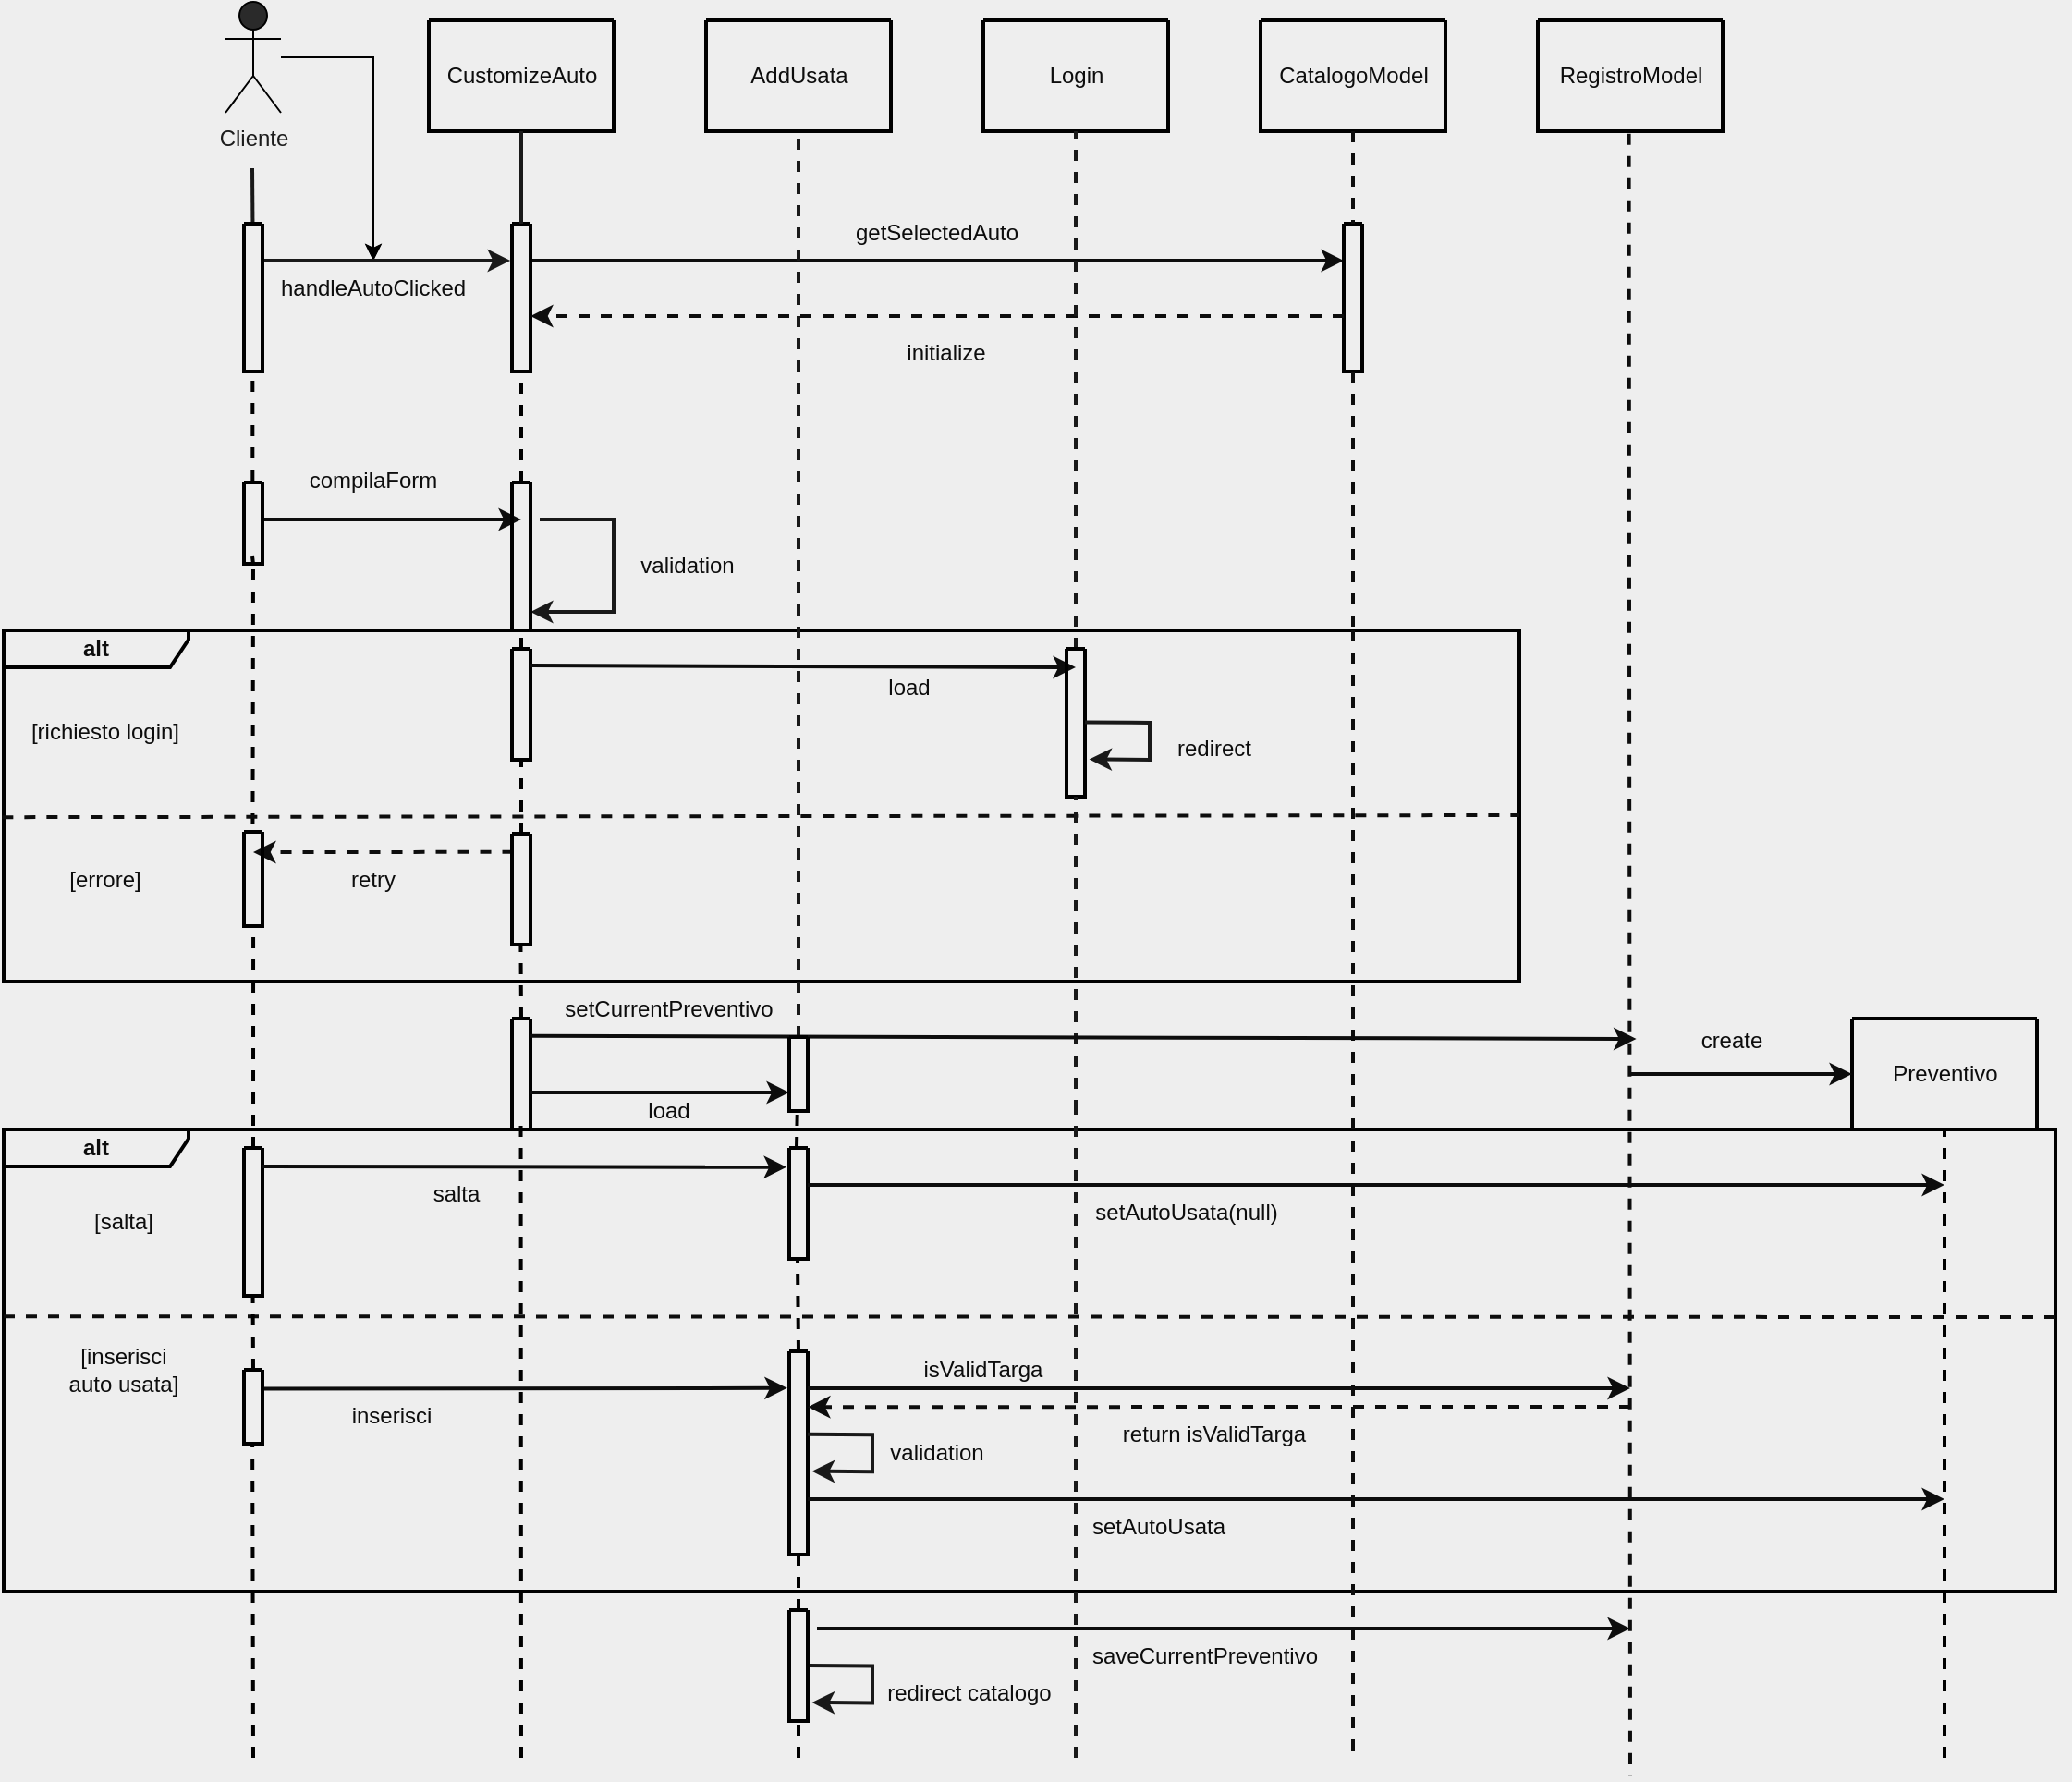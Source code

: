 <mxfile version="20.5.3" type="embed"><diagram id="ERxrzM34JgP0kjhDalQf" name="Page-1"><mxGraphModel dx="1129" dy="551" grid="1" gridSize="10" guides="1" tooltips="1" connect="1" arrows="1" fold="1" page="0" pageScale="1" pageWidth="827" pageHeight="1169" background="#EEEEEE" math="0" shadow="0"><root><mxCell id="0"/><mxCell id="1" parent="0"/><mxCell id="461" value="&lt;b&gt;alt&lt;/b&gt;" style="shape=umlFrame;whiteSpace=wrap;html=1;labelBackgroundColor=none;strokeColor=#000000;strokeWidth=2;fontColor=#0D0D0D;fillColor=none;width=100;height=20;" parent="1" vertex="1"><mxGeometry x="-200" y="660" width="1110" height="250" as="geometry"/></mxCell><mxCell id="379" value="&lt;b&gt;alt&lt;/b&gt;" style="shape=umlFrame;whiteSpace=wrap;html=1;labelBackgroundColor=none;strokeColor=#000000;strokeWidth=2;fontColor=#0D0D0D;fillColor=none;width=100;height=20;" parent="1" vertex="1"><mxGeometry x="-200" y="390" width="820" height="190" as="geometry"/></mxCell><mxCell id="498" value="" style="edgeStyle=orthogonalEdgeStyle;rounded=0;orthogonalLoop=1;jettySize=auto;html=1;" parent="1" source="224" target="237" edge="1"><mxGeometry relative="1" as="geometry"/></mxCell><mxCell id="499" value="" style="edgeStyle=orthogonalEdgeStyle;rounded=0;orthogonalLoop=1;jettySize=auto;html=1;" parent="1" source="224" target="237" edge="1"><mxGeometry relative="1" as="geometry"/></mxCell><mxCell id="224" value="Cliente" style="shape=umlActor;verticalLabelPosition=bottom;verticalAlign=top;html=1;outlineConnect=0;fillColor=#2A2A2A;strokeColor=#000000;fontColor=#1C1C1C;" parent="1" vertex="1"><mxGeometry x="-80" y="50" width="30" height="60" as="geometry"/></mxCell><mxCell id="225" value="" style="endArrow=none;html=1;rounded=0;fontColor=#0D0D0D;strokeColor=#191919;strokeWidth=2;" parent="1" edge="1"><mxGeometry width="50" height="50" relative="1" as="geometry"><mxPoint x="-65.269" y="170" as="sourcePoint"/><mxPoint x="-65.5" y="140" as="targetPoint"/></mxGeometry></mxCell><mxCell id="228" value="" style="swimlane;startSize=0;strokeColor=#000000;fontColor=#0D0D0D;fillColor=#2A2A2A;strokeWidth=2;" parent="1" vertex="1"><mxGeometry x="30" y="60" width="100" height="60" as="geometry"/></mxCell><mxCell id="230" value="CustomizeAuto" style="text;html=1;align=center;verticalAlign=middle;resizable=0;points=[];autosize=1;strokeColor=none;fillColor=none;fontColor=#0D0D0D;" parent="228" vertex="1"><mxGeometry y="15" width="100" height="30" as="geometry"/></mxCell><mxCell id="231" value="" style="swimlane;startSize=0;strokeColor=#000000;fontColor=#0D0D0D;fillColor=#2A2A2A;strokeWidth=2;" parent="1" vertex="1"><mxGeometry x="180" y="60" width="100" height="60" as="geometry"/></mxCell><mxCell id="232" value="AddUsata" style="text;html=1;align=center;verticalAlign=middle;resizable=0;points=[];autosize=1;strokeColor=none;fillColor=none;fontColor=#0D0D0D;" parent="231" vertex="1"><mxGeometry x="10" y="15" width="80" height="30" as="geometry"/></mxCell><mxCell id="234" value="" style="endArrow=classic;html=1;rounded=0;strokeColor=#191919;strokeWidth=2;fontColor=#0D0D0D;entryX=-0.092;entryY=0.25;entryDx=0;entryDy=0;entryPerimeter=0;" parent="1" target="266" edge="1"><mxGeometry width="50" height="50" relative="1" as="geometry"><mxPoint x="-60" y="190" as="sourcePoint"/><mxPoint x="80" y="190" as="targetPoint"/></mxGeometry></mxCell><mxCell id="237" value="handleAutoClicked" style="text;html=1;strokeColor=none;fillColor=none;align=center;verticalAlign=middle;whiteSpace=wrap;rounded=0;labelBackgroundColor=none;strokeWidth=2;fontColor=#0D0D0D;" parent="1" vertex="1"><mxGeometry x="-30" y="190" width="60" height="30" as="geometry"/></mxCell><mxCell id="299" style="edgeStyle=orthogonalEdgeStyle;rounded=0;orthogonalLoop=1;jettySize=auto;html=1;exitX=1;exitY=0.25;exitDx=0;exitDy=0;strokeColor=#0D0D0D;strokeWidth=2;endArrow=classic;endFill=1;entryX=0;entryY=0.25;entryDx=0;entryDy=0;" parent="1" source="266" target="298" edge="1"><mxGeometry relative="1" as="geometry"/></mxCell><mxCell id="266" value="" style="swimlane;startSize=0;labelBackgroundColor=none;strokeColor=#000000;strokeWidth=2;fontColor=#0D0D0D;fillColor=#2A2A2A;" parent="1" vertex="1"><mxGeometry x="75" y="170" width="10" height="80" as="geometry"/></mxCell><mxCell id="267" value="" style="endArrow=none;html=1;rounded=0;fontColor=#0D0D0D;strokeColor=#191919;strokeWidth=2;entryX=0.5;entryY=1;entryDx=0;entryDy=0;" parent="1" target="228" edge="1"><mxGeometry width="50" height="50" relative="1" as="geometry"><mxPoint x="80" y="170" as="sourcePoint"/><mxPoint x="79.76" y="150" as="targetPoint"/></mxGeometry></mxCell><mxCell id="269" value="" style="endArrow=none;html=1;rounded=0;fontColor=#0D0D0D;strokeColor=#191919;strokeWidth=2;dashed=1;entryX=0.5;entryY=1;entryDx=0;entryDy=0;exitX=0.5;exitY=0;exitDx=0;exitDy=0;" parent="1" source="456" target="231" edge="1"><mxGeometry width="50" height="50" relative="1" as="geometry"><mxPoint x="230" y="560" as="sourcePoint"/><mxPoint x="229.69" y="150.0" as="targetPoint"/></mxGeometry></mxCell><mxCell id="271" value="" style="endArrow=none;dashed=1;html=1;rounded=0;entryX=0.5;entryY=1;entryDx=0;entryDy=0;strokeWidth=2;strokeColor=#000000;" parent="1" target="399" edge="1"><mxGeometry width="50" height="50" relative="1" as="geometry"><mxPoint x="80" y="400" as="sourcePoint"/><mxPoint x="120" y="290" as="targetPoint"/><Array as="points"><mxPoint x="80" y="400"/></Array></mxGeometry></mxCell><mxCell id="274" value="" style="endArrow=none;dashed=1;html=1;rounded=0;exitX=0.622;exitY=0;exitDx=0;exitDy=0;exitPerimeter=0;strokeWidth=2;strokeColor=#000000;entryX=0.5;entryY=1;entryDx=0;entryDy=0;" parent="1" target="403" edge="1"><mxGeometry width="50" height="50" relative="1" as="geometry"><mxPoint x="-65.48" y="350" as="sourcePoint"/><mxPoint x="-65" y="170" as="targetPoint"/></mxGeometry></mxCell><mxCell id="275" value="" style="endArrow=none;dashed=1;html=1;rounded=0;entryX=0.5;entryY=1;entryDx=0;entryDy=0;strokeWidth=2;strokeColor=#000000;" parent="1" target="403" edge="1"><mxGeometry width="50" height="50" relative="1" as="geometry"><mxPoint x="-65.28" y="495" as="sourcePoint"/><mxPoint x="-65.48" y="355" as="targetPoint"/></mxGeometry></mxCell><mxCell id="288" value="" style="swimlane;startSize=0;strokeColor=#000000;fontColor=#0D0D0D;fillColor=#2A2A2A;strokeWidth=2;" parent="1" vertex="1"><mxGeometry x="330" y="60" width="100" height="60" as="geometry"/></mxCell><mxCell id="289" value="Login" style="text;html=1;align=center;verticalAlign=middle;resizable=0;points=[];autosize=1;strokeColor=none;fillColor=none;fontColor=#0D0D0D;" parent="288" vertex="1"><mxGeometry x="25" y="15" width="50" height="30" as="geometry"/></mxCell><mxCell id="297" style="edgeStyle=orthogonalEdgeStyle;rounded=0;orthogonalLoop=1;jettySize=auto;html=1;strokeColor=#0D0D0D;endArrow=none;endFill=0;dashed=1;strokeWidth=2;startArrow=none;" parent="1" edge="1"><mxGeometry relative="1" as="geometry"><mxPoint x="530" y="1000" as="targetPoint"/><mxPoint x="530" y="390" as="sourcePoint"/></mxGeometry></mxCell><mxCell id="290" value="" style="swimlane;startSize=0;strokeColor=#000000;fontColor=#0D0D0D;fillColor=#2A2A2A;strokeWidth=2;" parent="1" vertex="1"><mxGeometry x="480" y="60" width="100" height="60" as="geometry"/></mxCell><mxCell id="291" value="CatalogoModel" style="text;html=1;align=center;verticalAlign=middle;resizable=0;points=[];autosize=1;strokeColor=none;fillColor=none;fontColor=#0D0D0D;" parent="290" vertex="1"><mxGeometry y="15" width="100" height="30" as="geometry"/></mxCell><mxCell id="298" value="" style="swimlane;startSize=0;labelBackgroundColor=none;strokeColor=#000000;strokeWidth=2;fontColor=#0D0D0D;fillColor=#2A2A2A;" parent="1" vertex="1"><mxGeometry x="525" y="170" width="10" height="80" as="geometry"/></mxCell><mxCell id="302" value="" style="edgeStyle=orthogonalEdgeStyle;rounded=0;orthogonalLoop=1;jettySize=auto;html=1;strokeColor=#0D0D0D;endArrow=none;endFill=0;dashed=1;strokeWidth=2;" parent="1" source="290" target="298" edge="1"><mxGeometry relative="1" as="geometry"><mxPoint x="530" y="150" as="sourcePoint"/><mxPoint x="530" y="480" as="targetPoint"/></mxGeometry></mxCell><mxCell id="311" style="edgeStyle=orthogonalEdgeStyle;rounded=0;orthogonalLoop=1;jettySize=auto;html=1;exitX=1;exitY=0.25;exitDx=0;exitDy=0;dashed=1;strokeColor=#0D0D0D;strokeWidth=2;endArrow=classic;endFill=1;" parent="1" edge="1"><mxGeometry relative="1" as="geometry"><mxPoint x="525" y="220" as="sourcePoint"/><mxPoint x="85" y="220" as="targetPoint"/></mxGeometry></mxCell><mxCell id="320" value="getSelectedAuto" style="text;html=1;strokeColor=none;fillColor=none;align=center;verticalAlign=middle;whiteSpace=wrap;rounded=0;labelBackgroundColor=none;strokeWidth=2;fontColor=#0D0D0D;" parent="1" vertex="1"><mxGeometry x="275" y="160" width="60" height="30" as="geometry"/></mxCell><mxCell id="321" value="initialize" style="text;html=1;strokeColor=none;fillColor=none;align=center;verticalAlign=middle;whiteSpace=wrap;rounded=0;labelBackgroundColor=none;strokeWidth=2;fontColor=#0D0D0D;" parent="1" vertex="1"><mxGeometry x="250" y="230" width="120" height="20" as="geometry"/></mxCell><mxCell id="324" value="" style="endArrow=classic;html=1;rounded=0;strokeColor=#0D0D0D;strokeWidth=2;" parent="1" edge="1"><mxGeometry width="50" height="50" relative="1" as="geometry"><mxPoint x="-60" y="330" as="sourcePoint"/><mxPoint x="80" y="330" as="targetPoint"/></mxGeometry></mxCell><mxCell id="325" value="compilaForm" style="text;html=1;strokeColor=none;fillColor=none;align=center;verticalAlign=middle;whiteSpace=wrap;rounded=0;labelBackgroundColor=none;strokeWidth=2;fontColor=#0D0D0D;" parent="1" vertex="1"><mxGeometry x="-30" y="294" width="60" height="30" as="geometry"/></mxCell><mxCell id="357" value="" style="endArrow=none;html=1;rounded=0;fontColor=#0D0D0D;strokeColor=#191919;strokeWidth=2;dashed=1;entryX=0.5;entryY=1;entryDx=0;entryDy=0;startArrow=none;" parent="1" source="439" target="288" edge="1"><mxGeometry width="50" height="50" relative="1" as="geometry"><mxPoint x="380" y="650" as="sourcePoint"/><mxPoint x="379.52" y="150" as="targetPoint"/></mxGeometry></mxCell><mxCell id="376" value="" style="endArrow=classic;html=1;rounded=0;strokeColor=#191919;strokeWidth=2;fontColor=#0D0D0D;" parent="1" edge="1"><mxGeometry width="50" height="50" relative="1" as="geometry"><mxPoint x="90" y="330" as="sourcePoint"/><mxPoint x="85" y="380" as="targetPoint"/><Array as="points"><mxPoint x="130" y="330"/><mxPoint x="130" y="380"/></Array></mxGeometry></mxCell><mxCell id="377" value="validation" style="text;html=1;strokeColor=none;fillColor=none;align=center;verticalAlign=middle;whiteSpace=wrap;rounded=0;labelBackgroundColor=none;strokeWidth=2;fontColor=#0D0D0D;" parent="1" vertex="1"><mxGeometry x="110" y="340" width="120" height="30" as="geometry"/></mxCell><mxCell id="380" value="" style="endArrow=none;html=1;rounded=0;dashed=1;strokeColor=#0D0D0D;strokeWidth=2;exitX=-0.001;exitY=0.532;exitDx=0;exitDy=0;exitPerimeter=0;" parent="1" source="379" edge="1"><mxGeometry width="50" height="50" relative="1" as="geometry"><mxPoint x="368.44" y="310" as="sourcePoint"/><mxPoint x="620" y="490" as="targetPoint"/></mxGeometry></mxCell><mxCell id="382" value="[errore]" style="text;html=1;strokeColor=none;fillColor=none;align=center;verticalAlign=middle;whiteSpace=wrap;rounded=0;labelBackgroundColor=none;strokeWidth=2;fontColor=#0D0D0D;" parent="1" vertex="1"><mxGeometry x="-180" y="524.5" width="70" as="geometry"/></mxCell><mxCell id="383" value="" style="endArrow=classic;html=1;rounded=0;dashed=1;strokeColor=#0D0D0D;strokeWidth=2;exitX=0.076;exitY=0.165;exitDx=0;exitDy=0;exitPerimeter=0;" parent="1" source="407" edge="1"><mxGeometry width="50" height="50" relative="1" as="geometry"><mxPoint x="85" y="510" as="sourcePoint"/><mxPoint x="-65" y="510" as="targetPoint"/></mxGeometry></mxCell><mxCell id="384" value="retry" style="text;html=1;strokeColor=none;fillColor=none;align=center;verticalAlign=middle;whiteSpace=wrap;rounded=0;labelBackgroundColor=none;strokeWidth=2;fontColor=#0D0D0D;" parent="1" vertex="1"><mxGeometry x="-30" y="509.5" width="60" height="30" as="geometry"/></mxCell><mxCell id="386" value="[richiesto login]" style="text;html=1;strokeColor=none;fillColor=none;align=center;verticalAlign=middle;whiteSpace=wrap;rounded=0;labelBackgroundColor=none;strokeWidth=2;fontColor=#0D0D0D;" parent="1" vertex="1"><mxGeometry x="-190" y="433" width="90" height="24" as="geometry"/></mxCell><mxCell id="398" value="" style="swimlane;startSize=0;labelBackgroundColor=none;strokeColor=#000000;strokeWidth=2;fontColor=#0D0D0D;fillColor=#FFFFFF;" parent="1" vertex="1"><mxGeometry x="75" y="400" width="10" height="60" as="geometry"/></mxCell><mxCell id="399" value="" style="swimlane;startSize=0;labelBackgroundColor=none;strokeColor=#000000;strokeWidth=2;fontColor=#0D0D0D;fillColor=#2A2A2A;" parent="1" vertex="1"><mxGeometry x="75" y="310" width="10" height="80" as="geometry"/></mxCell><mxCell id="401" value="" style="endArrow=none;dashed=1;html=1;rounded=0;exitX=0.5;exitY=0;exitDx=0;exitDy=0;strokeWidth=2;strokeColor=#000000;entryX=0.5;entryY=1;entryDx=0;entryDy=0;" parent="1" source="399" target="266" edge="1"><mxGeometry width="50" height="50" relative="1" as="geometry"><mxPoint x="-55.48" y="360" as="sourcePoint"/><mxPoint x="-55" y="180" as="targetPoint"/></mxGeometry></mxCell><mxCell id="402" value="" style="swimlane;startSize=0;labelBackgroundColor=none;strokeColor=#000000;strokeWidth=2;fontColor=#0D0D0D;fillColor=#2A2A2A;" parent="1" vertex="1"><mxGeometry x="-70" y="170" width="10" height="80" as="geometry"/></mxCell><mxCell id="403" value="" style="swimlane;startSize=0;labelBackgroundColor=none;strokeColor=#000000;strokeWidth=2;fontColor=#0D0D0D;fillColor=#2A2A2A;" parent="1" vertex="1"><mxGeometry x="-70" y="310" width="10" height="44" as="geometry"/></mxCell><mxCell id="404" value="" style="endArrow=none;dashed=1;html=1;rounded=0;exitX=0.5;exitY=0;exitDx=0;exitDy=0;strokeWidth=2;strokeColor=#000000;entryX=0.5;entryY=1;entryDx=0;entryDy=0;" parent="1" edge="1"><mxGeometry width="50" height="50" relative="1" as="geometry"><mxPoint x="-65.34" y="309" as="sourcePoint"/><mxPoint x="-65.34" y="249" as="targetPoint"/></mxGeometry></mxCell><mxCell id="406" value="" style="endArrow=none;dashed=1;html=1;rounded=0;entryX=0.5;entryY=1;entryDx=0;entryDy=0;strokeWidth=2;strokeColor=#000000;" parent="1" target="398" edge="1"><mxGeometry width="50" height="50" relative="1" as="geometry"><mxPoint x="80" y="500" as="sourcePoint"/><mxPoint x="-55" y="364" as="targetPoint"/></mxGeometry></mxCell><mxCell id="407" value="" style="swimlane;startSize=0;labelBackgroundColor=none;strokeColor=#000000;strokeWidth=2;fontColor=#0D0D0D;fillColor=#FFFFFF;" parent="1" vertex="1"><mxGeometry x="75" y="500" width="10" height="60" as="geometry"/></mxCell><mxCell id="417" value="" style="endArrow=none;dashed=1;html=1;rounded=0;entryX=0.5;entryY=1;entryDx=0;entryDy=0;strokeWidth=2;strokeColor=#000000;startArrow=none;exitX=0.5;exitY=0;exitDx=0;exitDy=0;" parent="1" source="436" edge="1"><mxGeometry width="50" height="50" relative="1" as="geometry"><mxPoint x="80" y="960" as="sourcePoint"/><mxPoint x="79.72" y="560" as="targetPoint"/></mxGeometry></mxCell><mxCell id="422" value="" style="edgeStyle=orthogonalEdgeStyle;rounded=0;orthogonalLoop=1;jettySize=auto;html=1;strokeColor=#0D0D0D;endArrow=none;endFill=0;dashed=1;strokeWidth=2;startArrow=none;" parent="1" source="298" edge="1"><mxGeometry relative="1" as="geometry"><mxPoint x="530" y="250" as="sourcePoint"/><mxPoint x="530" y="389" as="targetPoint"/></mxGeometry></mxCell><mxCell id="427" value="" style="endArrow=classic;html=1;rounded=0;strokeColor=#191919;strokeWidth=2;fontColor=#0D0D0D;exitX=1.133;exitY=0.391;exitDx=0;exitDy=0;exitPerimeter=0;entryX=1.229;entryY=0.999;entryDx=0;entryDy=0;entryPerimeter=0;" parent="1" edge="1"><mxGeometry width="50" height="50" relative="1" as="geometry"><mxPoint x="235.0" y="950" as="sourcePoint"/><mxPoint x="237.29" y="969.98" as="targetPoint"/><Array as="points"><mxPoint x="270" y="950.26"/><mxPoint x="270" y="970.26"/></Array></mxGeometry></mxCell><mxCell id="428" value="" style="endArrow=none;html=1;rounded=0;fontColor=#0D0D0D;strokeColor=#191919;strokeWidth=2;dashed=1;" parent="1" edge="1"><mxGeometry width="50" height="50" relative="1" as="geometry"><mxPoint x="380" y="1000" as="sourcePoint"/><mxPoint x="380" y="650" as="targetPoint"/><Array as="points"/></mxGeometry></mxCell><mxCell id="430" value="" style="swimlane;startSize=0;strokeColor=#000000;fontColor=#0D0D0D;fillColor=#2A2A2A;strokeWidth=2;" parent="1" vertex="1"><mxGeometry x="630" y="60" width="100" height="60" as="geometry"/></mxCell><mxCell id="431" value="RegistroModel" style="text;html=1;align=center;verticalAlign=middle;resizable=0;points=[];autosize=1;strokeColor=none;fillColor=none;fontColor=#0D0D0D;" parent="430" vertex="1"><mxGeometry y="15" width="100" height="30" as="geometry"/></mxCell><mxCell id="436" value="" style="swimlane;startSize=0;labelBackgroundColor=none;strokeColor=#000000;strokeWidth=2;fontColor=#0D0D0D;fillColor=#FFFFFF;" parent="1" vertex="1"><mxGeometry x="75" y="600" width="10" height="60" as="geometry"/></mxCell><mxCell id="437" value="" style="endArrow=classic;html=1;rounded=0;strokeColor=#0D0D0D;strokeWidth=2;" parent="1" edge="1"><mxGeometry width="50" height="50" relative="1" as="geometry"><mxPoint x="85" y="409" as="sourcePoint"/><mxPoint x="380" y="410" as="targetPoint"/></mxGeometry></mxCell><mxCell id="438" value="load" style="text;html=1;strokeColor=none;fillColor=none;align=center;verticalAlign=middle;whiteSpace=wrap;rounded=0;labelBackgroundColor=none;strokeWidth=2;fontColor=#0D0D0D;" parent="1" vertex="1"><mxGeometry x="245" y="409" width="90" height="24" as="geometry"/></mxCell><mxCell id="439" value="" style="swimlane;startSize=0;labelBackgroundColor=none;strokeColor=#000000;strokeWidth=2;fontColor=#0D0D0D;fillColor=#2A2A2A;" parent="1" vertex="1"><mxGeometry x="375" y="400" width="10" height="80" as="geometry"/></mxCell><mxCell id="440" value="" style="endArrow=none;html=1;rounded=0;fontColor=#0D0D0D;strokeColor=#191919;strokeWidth=2;dashed=1;entryX=0.5;entryY=1;entryDx=0;entryDy=0;" parent="1" target="439" edge="1"><mxGeometry width="50" height="50" relative="1" as="geometry"><mxPoint x="380" y="650" as="sourcePoint"/><mxPoint x="380" y="120" as="targetPoint"/></mxGeometry></mxCell><mxCell id="441" value="redirect" style="text;html=1;strokeColor=none;fillColor=none;align=center;verticalAlign=middle;whiteSpace=wrap;rounded=0;labelBackgroundColor=none;strokeWidth=2;fontColor=#0D0D0D;" parent="1" vertex="1"><mxGeometry x="420" y="448" width="70" height="12" as="geometry"/></mxCell><mxCell id="443" value="" style="swimlane;startSize=0;labelBackgroundColor=none;strokeColor=#000000;strokeWidth=2;fontColor=#0D0D0D;fillColor=#2A2A2A;" parent="1" vertex="1"><mxGeometry x="-70" y="499" width="10" height="51" as="geometry"/></mxCell><mxCell id="444" value="" style="endArrow=none;dashed=1;html=1;rounded=0;entryX=0.5;entryY=1;entryDx=0;entryDy=0;strokeWidth=2;strokeColor=#000000;startArrow=none;" parent="1" source="458" edge="1"><mxGeometry width="50" height="50" relative="1" as="geometry"><mxPoint x="-65.25" y="691" as="sourcePoint"/><mxPoint x="-64.97" y="550" as="targetPoint"/></mxGeometry></mxCell><mxCell id="446" value="" style="endArrow=classic;html=1;rounded=0;strokeColor=#0D0D0D;strokeWidth=2;exitX=0.985;exitY=0.157;exitDx=0;exitDy=0;exitPerimeter=0;" parent="1" source="436" edge="1"><mxGeometry width="50" height="50" relative="1" as="geometry"><mxPoint x="82.5" y="610" as="sourcePoint"/><mxPoint x="683.294" y="611" as="targetPoint"/></mxGeometry></mxCell><mxCell id="447" value="" style="edgeStyle=orthogonalEdgeStyle;rounded=0;orthogonalLoop=1;jettySize=auto;html=1;strokeColor=#0D0D0D;endArrow=none;endFill=0;dashed=1;strokeWidth=2;startArrow=none;exitX=0.493;exitY=1.022;exitDx=0;exitDy=0;exitPerimeter=0;" parent="1" source="430" edge="1"><mxGeometry relative="1" as="geometry"><mxPoint x="700.44" y="120" as="sourcePoint"/><mxPoint x="680" y="1010" as="targetPoint"/><Array as="points"><mxPoint x="679" y="130"/><mxPoint x="680" y="130"/><mxPoint x="680" y="1010"/></Array></mxGeometry></mxCell><mxCell id="448" value="setCurrentPreventivo" style="text;html=1;strokeColor=none;fillColor=none;align=center;verticalAlign=middle;whiteSpace=wrap;rounded=0;labelBackgroundColor=none;strokeWidth=2;fontColor=#0D0D0D;" parent="1" vertex="1"><mxGeometry x="100" y="580" width="120" height="30" as="geometry"/></mxCell><mxCell id="449" value="" style="swimlane;startSize=0;strokeColor=#000000;fontColor=#0D0D0D;fillColor=#2A2A2A;strokeWidth=2;" parent="1" vertex="1"><mxGeometry x="800" y="600" width="100" height="60" as="geometry"/></mxCell><mxCell id="450" value="Preventivo" style="text;html=1;align=center;verticalAlign=middle;resizable=0;points=[];autosize=1;strokeColor=none;fillColor=none;fontColor=#0D0D0D;" parent="449" vertex="1"><mxGeometry x="10" y="15" width="80" height="30" as="geometry"/></mxCell><mxCell id="451" value="" style="endArrow=classic;html=1;rounded=0;strokeColor=#0D0D0D;strokeWidth=2;entryX=0;entryY=0.5;entryDx=0;entryDy=0;" parent="1" target="449" edge="1"><mxGeometry width="50" height="50" relative="1" as="geometry"><mxPoint x="680" y="630" as="sourcePoint"/><mxPoint x="693.294" y="621" as="targetPoint"/></mxGeometry></mxCell><mxCell id="452" value="create" style="text;html=1;strokeColor=none;fillColor=none;align=center;verticalAlign=middle;whiteSpace=wrap;rounded=0;labelBackgroundColor=none;strokeWidth=2;fontColor=#0D0D0D;" parent="1" vertex="1"><mxGeometry x="690" y="600" width="90" height="24" as="geometry"/></mxCell><mxCell id="454" value="" style="endArrow=classic;html=1;rounded=0;strokeColor=#0D0D0D;strokeWidth=2;entryX=0;entryY=0.75;entryDx=0;entryDy=0;" parent="1" target="456" edge="1"><mxGeometry width="50" height="50" relative="1" as="geometry"><mxPoint x="85" y="640" as="sourcePoint"/><mxPoint x="230" y="640" as="targetPoint"/></mxGeometry></mxCell><mxCell id="455" value="load" style="text;html=1;strokeColor=none;fillColor=none;align=center;verticalAlign=middle;whiteSpace=wrap;rounded=0;labelBackgroundColor=none;strokeWidth=2;fontColor=#0D0D0D;" parent="1" vertex="1"><mxGeometry x="120" y="645" width="80" height="10" as="geometry"/></mxCell><mxCell id="456" value="" style="swimlane;startSize=0;labelBackgroundColor=none;strokeColor=#000000;strokeWidth=2;fontColor=#0D0D0D;fillColor=#2A2A2A;" parent="1" vertex="1"><mxGeometry x="225" y="610" width="10" height="40" as="geometry"/></mxCell><mxCell id="458" value="" style="swimlane;startSize=0;labelBackgroundColor=none;strokeColor=#000000;strokeWidth=2;fontColor=#0D0D0D;fillColor=#2A2A2A;" parent="1" vertex="1"><mxGeometry x="-70" y="670" width="10" height="80" as="geometry"/></mxCell><mxCell id="460" value="" style="endArrow=classic;html=1;rounded=0;strokeColor=#0D0D0D;strokeWidth=2;entryX=-0.146;entryY=0.173;entryDx=0;entryDy=0;entryPerimeter=0;" parent="1" target="464" edge="1"><mxGeometry width="50" height="50" relative="1" as="geometry"><mxPoint x="-60" y="680" as="sourcePoint"/><mxPoint x="80.52" y="680.08" as="targetPoint"/></mxGeometry></mxCell><mxCell id="462" value="" style="endArrow=none;html=1;rounded=0;dashed=1;strokeColor=#0D0D0D;strokeWidth=2;exitX=-0.001;exitY=0.532;exitDx=0;exitDy=0;exitPerimeter=0;entryX=1.005;entryY=0.406;entryDx=0;entryDy=0;entryPerimeter=0;" parent="1" target="461" edge="1"><mxGeometry width="50" height="50" relative="1" as="geometry"><mxPoint x="-200.0" y="761.08" as="sourcePoint"/><mxPoint x="640.84" y="760" as="targetPoint"/></mxGeometry></mxCell><mxCell id="463" value="[salta]" style="text;html=1;strokeColor=none;fillColor=none;align=center;verticalAlign=middle;whiteSpace=wrap;rounded=0;labelBackgroundColor=none;strokeWidth=2;fontColor=#0D0D0D;" parent="1" vertex="1"><mxGeometry x="-170" y="710" width="70" as="geometry"/></mxCell><mxCell id="464" value="" style="swimlane;startSize=0;labelBackgroundColor=none;strokeColor=#000000;strokeWidth=2;fontColor=#0D0D0D;fillColor=#2A2A2A;" parent="1" vertex="1"><mxGeometry x="225" y="670" width="10" height="60" as="geometry"/></mxCell><mxCell id="465" value="" style="endArrow=none;dashed=1;html=1;rounded=0;entryX=0.5;entryY=1;entryDx=0;entryDy=0;strokeWidth=2;strokeColor=#000000;startArrow=none;" parent="1" edge="1"><mxGeometry width="50" height="50" relative="1" as="geometry"><mxPoint x="229" y="670" as="sourcePoint"/><mxPoint x="229.38" y="650" as="targetPoint"/></mxGeometry></mxCell><mxCell id="466" value="salta" style="text;html=1;strokeColor=none;fillColor=none;align=center;verticalAlign=middle;whiteSpace=wrap;rounded=0;labelBackgroundColor=none;strokeWidth=2;fontColor=#0D0D0D;" parent="1" vertex="1"><mxGeometry x="5" y="690" width="80" height="10" as="geometry"/></mxCell><mxCell id="469" value="" style="endArrow=classic;html=1;rounded=0;strokeColor=#0D0D0D;strokeWidth=2;entryX=-0.109;entryY=0.181;entryDx=0;entryDy=0;entryPerimeter=0;" parent="1" target="475" edge="1"><mxGeometry width="50" height="50" relative="1" as="geometry"><mxPoint x="-60" y="800.28" as="sourcePoint"/><mxPoint x="231" y="800.0" as="targetPoint"/></mxGeometry></mxCell><mxCell id="470" value="" style="endArrow=none;dashed=1;html=1;rounded=0;entryX=0.5;entryY=1;entryDx=0;entryDy=0;strokeWidth=2;strokeColor=#000000;startArrow=none;" parent="1" edge="1"><mxGeometry width="50" height="50" relative="1" as="geometry"><mxPoint x="-65" y="790" as="sourcePoint"/><mxPoint x="-65.23" y="750" as="targetPoint"/></mxGeometry></mxCell><mxCell id="471" value="" style="endArrow=none;dashed=1;html=1;rounded=0;entryX=0.5;entryY=1;entryDx=0;entryDy=0;strokeWidth=2;strokeColor=#000000;startArrow=none;" parent="1" edge="1"><mxGeometry width="50" height="50" relative="1" as="geometry"><mxPoint x="80" y="1000" as="sourcePoint"/><mxPoint x="79.77" y="655" as="targetPoint"/></mxGeometry></mxCell><mxCell id="472" value="" style="swimlane;startSize=0;labelBackgroundColor=none;strokeColor=#000000;strokeWidth=2;fontColor=#0D0D0D;fillColor=#2A2A2A;" parent="1" vertex="1"><mxGeometry x="-70" y="790" width="10" height="40" as="geometry"/></mxCell><mxCell id="473" value="[inserisci auto usata]" style="text;html=1;strokeColor=none;fillColor=none;align=center;verticalAlign=middle;whiteSpace=wrap;rounded=0;labelBackgroundColor=none;strokeWidth=2;fontColor=#0D0D0D;" parent="1" vertex="1"><mxGeometry x="-170" y="790" width="70" as="geometry"/></mxCell><mxCell id="474" value="" style="endArrow=none;dashed=1;html=1;rounded=0;entryX=0.5;entryY=1;entryDx=0;entryDy=0;strokeWidth=2;strokeColor=#000000;startArrow=none;exitX=0.5;exitY=0;exitDx=0;exitDy=0;" parent="1" source="475" edge="1"><mxGeometry width="50" height="50" relative="1" as="geometry"><mxPoint x="229.488" y="850" as="sourcePoint"/><mxPoint x="229.51" y="730" as="targetPoint"/></mxGeometry></mxCell><mxCell id="475" value="" style="swimlane;startSize=0;labelBackgroundColor=none;strokeColor=#000000;strokeWidth=2;fontColor=#0D0D0D;fillColor=#2A2A2A;" parent="1" vertex="1"><mxGeometry x="225" y="780" width="10" height="110" as="geometry"/></mxCell><mxCell id="476" value="" style="endArrow=classic;html=1;rounded=0;strokeColor=#191919;strokeWidth=2;fontColor=#0D0D0D;exitX=1.133;exitY=0.391;exitDx=0;exitDy=0;exitPerimeter=0;entryX=1.229;entryY=0.999;entryDx=0;entryDy=0;entryPerimeter=0;" parent="1" edge="1"><mxGeometry width="50" height="50" relative="1" as="geometry"><mxPoint x="385" y="439.74" as="sourcePoint"/><mxPoint x="387.29" y="459.72" as="targetPoint"/><Array as="points"><mxPoint x="410" y="439.87"/><mxPoint x="420" y="440"/><mxPoint x="420" y="460"/></Array></mxGeometry></mxCell><mxCell id="477" value="" style="endArrow=classic;html=1;rounded=0;strokeColor=#0D0D0D;strokeWidth=2;" parent="1" edge="1"><mxGeometry width="50" height="50" relative="1" as="geometry"><mxPoint x="235" y="800.0" as="sourcePoint"/><mxPoint x="680" y="800" as="targetPoint"/></mxGeometry></mxCell><mxCell id="478" value="inserisci" style="text;html=1;strokeColor=none;fillColor=none;align=center;verticalAlign=middle;whiteSpace=wrap;rounded=0;labelBackgroundColor=none;strokeWidth=2;fontColor=#0D0D0D;" parent="1" vertex="1"><mxGeometry x="-30" y="810" width="80" height="10" as="geometry"/></mxCell><mxCell id="479" value="validation" style="text;html=1;strokeColor=none;fillColor=none;align=center;verticalAlign=middle;whiteSpace=wrap;rounded=0;labelBackgroundColor=none;strokeWidth=2;fontColor=#0D0D0D;" parent="1" vertex="1"><mxGeometry x="265" y="830" width="80" height="10" as="geometry"/></mxCell><mxCell id="480" value="isValidTarga" style="text;html=1;strokeColor=none;fillColor=none;align=center;verticalAlign=middle;whiteSpace=wrap;rounded=0;labelBackgroundColor=none;strokeWidth=2;fontColor=#0D0D0D;" parent="1" vertex="1"><mxGeometry x="290" y="785" width="80" height="10" as="geometry"/></mxCell><mxCell id="481" value="" style="endArrow=classic;html=1;rounded=0;dashed=1;strokeColor=#0D0D0D;strokeWidth=2;" parent="1" edge="1"><mxGeometry width="50" height="50" relative="1" as="geometry"><mxPoint x="680" y="810" as="sourcePoint"/><mxPoint x="235" y="810.1" as="targetPoint"/></mxGeometry></mxCell><mxCell id="482" value="return isValidTarga" style="text;html=1;strokeColor=none;fillColor=none;align=center;verticalAlign=middle;whiteSpace=wrap;rounded=0;labelBackgroundColor=none;strokeWidth=2;fontColor=#0D0D0D;" parent="1" vertex="1"><mxGeometry x="390" y="820" width="130" height="10" as="geometry"/></mxCell><mxCell id="483" value="" style="endArrow=classic;html=1;rounded=0;strokeColor=#0D0D0D;strokeWidth=2;" parent="1" edge="1"><mxGeometry width="50" height="50" relative="1" as="geometry"><mxPoint x="235" y="860" as="sourcePoint"/><mxPoint x="850" y="860" as="targetPoint"/></mxGeometry></mxCell><mxCell id="484" value="setAutoUsata" style="text;html=1;strokeColor=none;fillColor=none;align=center;verticalAlign=middle;whiteSpace=wrap;rounded=0;labelBackgroundColor=none;strokeWidth=2;fontColor=#0D0D0D;" parent="1" vertex="1"><mxGeometry x="360" y="870" width="130" height="10" as="geometry"/></mxCell><mxCell id="486" value="" style="endArrow=none;dashed=1;html=1;rounded=0;entryX=0.5;entryY=1;entryDx=0;entryDy=0;strokeWidth=2;strokeColor=#000000;startArrow=none;" parent="1" edge="1"><mxGeometry width="50" height="50" relative="1" as="geometry"><mxPoint x="-65" y="1000" as="sourcePoint"/><mxPoint x="-65.43" y="830" as="targetPoint"/></mxGeometry></mxCell><mxCell id="487" value="" style="endArrow=classic;html=1;rounded=0;strokeColor=#0D0D0D;strokeWidth=2;" parent="1" edge="1"><mxGeometry width="50" height="50" relative="1" as="geometry"><mxPoint x="240" y="930" as="sourcePoint"/><mxPoint x="680" y="930" as="targetPoint"/></mxGeometry></mxCell><mxCell id="488" value="" style="swimlane;startSize=0;labelBackgroundColor=none;strokeColor=#000000;strokeWidth=2;fontColor=#0D0D0D;fillColor=#2A2A2A;" parent="1" vertex="1"><mxGeometry x="225" y="920" width="10" height="60" as="geometry"/></mxCell><mxCell id="489" value="saveCurrentPreventivo" style="text;html=1;strokeColor=none;fillColor=none;align=center;verticalAlign=middle;whiteSpace=wrap;rounded=0;labelBackgroundColor=none;strokeWidth=2;fontColor=#0D0D0D;" parent="1" vertex="1"><mxGeometry x="385" y="940" width="130" height="10" as="geometry"/></mxCell><mxCell id="492" value="" style="endArrow=classic;html=1;rounded=0;strokeColor=#191919;strokeWidth=2;fontColor=#0D0D0D;exitX=1.133;exitY=0.391;exitDx=0;exitDy=0;exitPerimeter=0;entryX=1.229;entryY=0.999;entryDx=0;entryDy=0;entryPerimeter=0;" parent="1" edge="1"><mxGeometry width="50" height="50" relative="1" as="geometry"><mxPoint x="235" y="824.87" as="sourcePoint"/><mxPoint x="237.29" y="844.85" as="targetPoint"/><Array as="points"><mxPoint x="270" y="825.13"/><mxPoint x="270" y="845.13"/></Array></mxGeometry></mxCell><mxCell id="493" value="redirect catalogo" style="text;html=1;strokeColor=none;fillColor=none;align=center;verticalAlign=middle;whiteSpace=wrap;rounded=0;labelBackgroundColor=none;strokeWidth=2;fontColor=#0D0D0D;" parent="1" vertex="1"><mxGeometry x="275" y="960" width="95" height="10" as="geometry"/></mxCell><mxCell id="494" value="" style="endArrow=none;dashed=1;html=1;rounded=0;strokeWidth=2;strokeColor=#000000;startArrow=none;exitX=0.5;exitY=1;exitDx=0;exitDy=0;entryX=0.5;entryY=0;entryDx=0;entryDy=0;" parent="1" source="475" target="488" edge="1"><mxGeometry width="50" height="50" relative="1" as="geometry"><mxPoint x="240" y="790" as="sourcePoint"/><mxPoint x="200" y="940" as="targetPoint"/></mxGeometry></mxCell><mxCell id="496" value="" style="endArrow=none;dashed=1;html=1;rounded=0;strokeWidth=2;strokeColor=#000000;startArrow=none;entryX=0.5;entryY=1;entryDx=0;entryDy=0;" parent="1" target="488" edge="1"><mxGeometry width="50" height="50" relative="1" as="geometry"><mxPoint x="230" y="1000" as="sourcePoint"/><mxPoint x="240" y="930" as="targetPoint"/></mxGeometry></mxCell><mxCell id="497" value="" style="endArrow=none;dashed=1;html=1;rounded=0;strokeWidth=2;strokeColor=#000000;startArrow=none;entryX=0.5;entryY=1;entryDx=0;entryDy=0;" parent="1" target="449" edge="1"><mxGeometry width="50" height="50" relative="1" as="geometry"><mxPoint x="850" y="1000" as="sourcePoint"/><mxPoint x="240" y="990" as="targetPoint"/><Array as="points"/></mxGeometry></mxCell><mxCell id="500" value="" style="endArrow=classic;html=1;rounded=0;strokeColor=#0D0D0D;strokeWidth=2;" edge="1" parent="1"><mxGeometry width="50" height="50" relative="1" as="geometry"><mxPoint x="235" y="690" as="sourcePoint"/><mxPoint x="850" y="690" as="targetPoint"/></mxGeometry></mxCell><mxCell id="501" value="setAutoUsata(null)" style="text;html=1;strokeColor=none;fillColor=none;align=center;verticalAlign=middle;whiteSpace=wrap;rounded=0;labelBackgroundColor=none;strokeWidth=2;fontColor=#0D0D0D;" vertex="1" parent="1"><mxGeometry x="375" y="700" width="130" height="10" as="geometry"/></mxCell></root></mxGraphModel></diagram></mxfile>